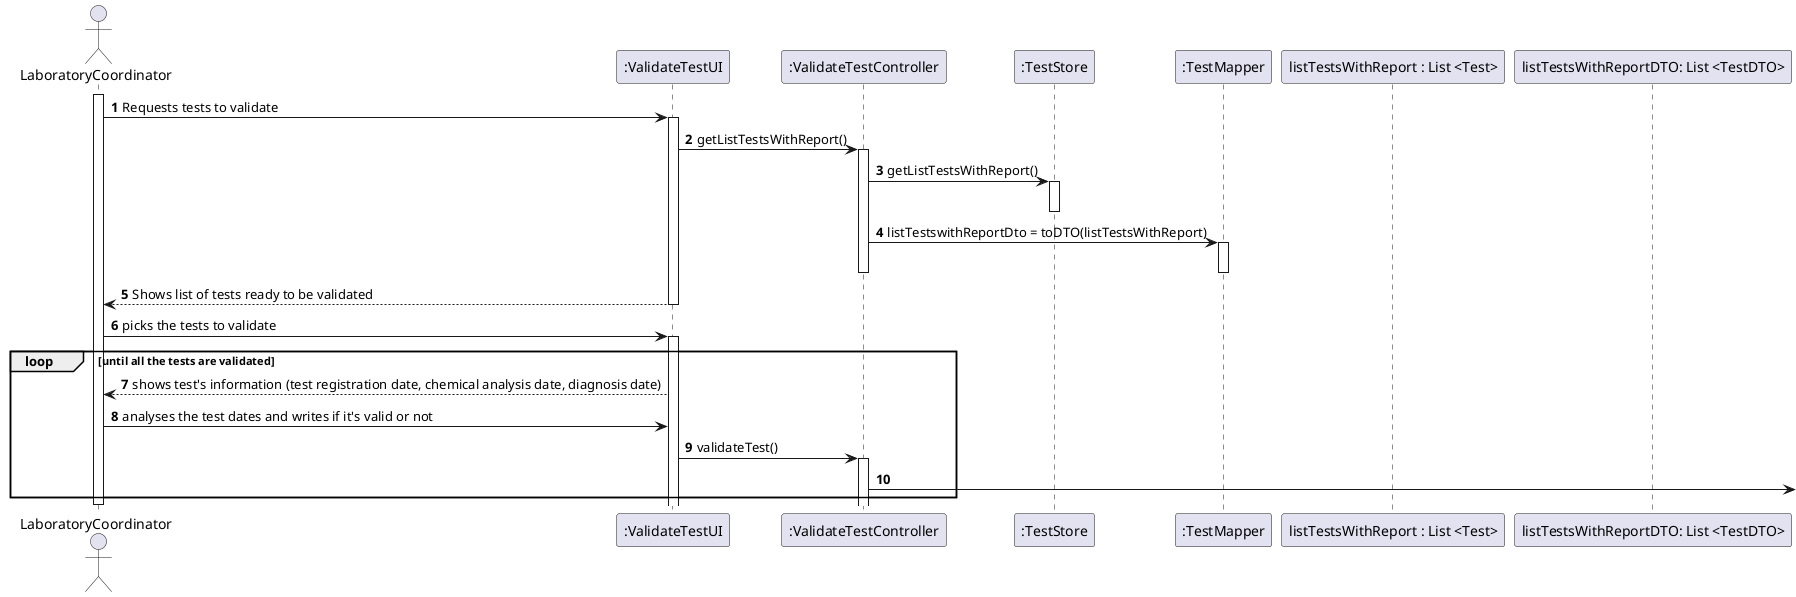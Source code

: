@startuml

autonumber

actor LaboratoryCoordinator as LABCO
participant ":ValidateTestUI" as UI
participant ":ValidateTestController" as CTRL
participant ":TestStore" as STORE
participant ":TestMapper" as MAP
participant "listTestsWithReport : List <Test>" as testList
participant "listTestsWithReportDTO: List <TestDTO>" as testListDTO

activate LABCO
LABCO -> UI: Requests tests to validate
activate UI
UI -> CTRL: getListTestsWithReport()
activate CTRL
CTRL -> STORE: getListTestsWithReport()
activate STORE
deactivate STORE

CTRL -> MAP: listTestswithReportDto = toDTO(listTestsWithReport)
activate MAP
deactivate MAP

deactivate CTRL
UI --> LABCO: Shows list of tests ready to be validated
deactivate UI
LABCO -> UI: picks the tests to validate
loop until all the tests are validated
activate UI
UI --> LABCO: shows test's information (test registration date, chemical analysis date, diagnosis date)
LABCO -> UI: analyses the test dates and writes if it's valid or not
UI -> CTRL: validateTest()
activate CTRL
CTRL ->

end loop

deactivate LABCO


@enduml